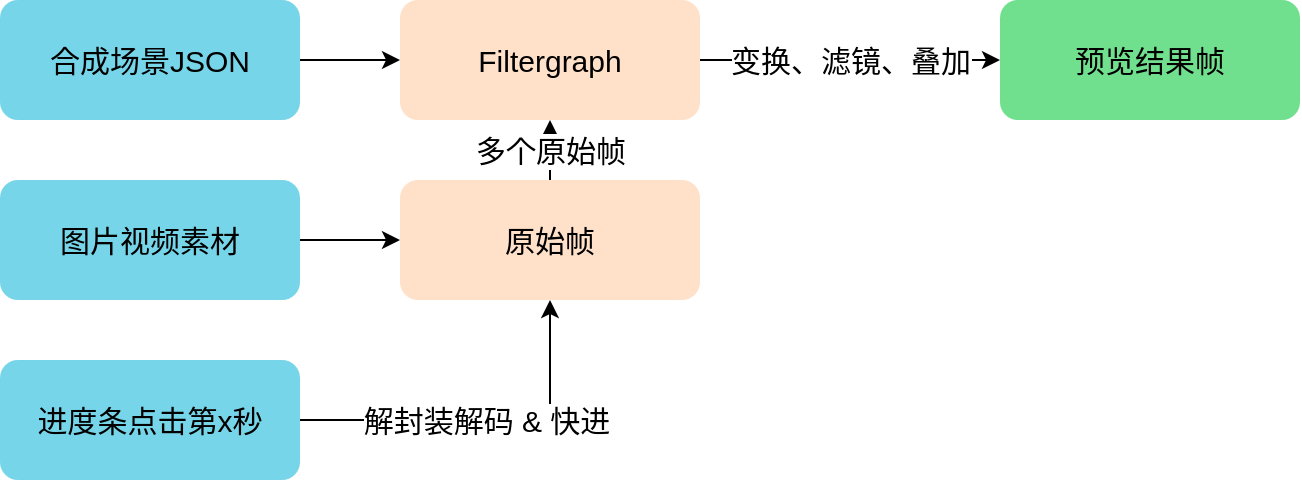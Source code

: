 <mxfile version="24.7.7">
  <diagram name="第 1 页" id="vhEut15Kak1xEYn5B31E">
    <mxGraphModel dx="954" dy="557" grid="1" gridSize="10" guides="1" tooltips="1" connect="1" arrows="1" fold="1" page="1" pageScale="1" pageWidth="827" pageHeight="1169" math="0" shadow="0">
      <root>
        <mxCell id="0" />
        <mxCell id="1" parent="0" />
        <mxCell id="JvDSZgQpRml9D514sd0_-27" value="" style="edgeStyle=orthogonalEdgeStyle;rounded=0;orthogonalLoop=1;jettySize=auto;html=1;fontSize=15;" parent="1" source="JvDSZgQpRml9D514sd0_-21" target="JvDSZgQpRml9D514sd0_-24" edge="1">
          <mxGeometry relative="1" as="geometry" />
        </mxCell>
        <mxCell id="JvDSZgQpRml9D514sd0_-21" value="&lt;font color=&quot;#000000&quot; style=&quot;font-size: 15px;&quot;&gt;合成场景JSON&lt;/font&gt;" style="whiteSpace=wrap;html=1;rounded=1;fontSize=15;fillColor=#76D5E8;strokeColor=none;fontColor=#FFFFFF;" parent="1" vertex="1">
          <mxGeometry x="80" y="620" width="150" height="60" as="geometry" />
        </mxCell>
        <mxCell id="JvDSZgQpRml9D514sd0_-30" style="edgeStyle=orthogonalEdgeStyle;rounded=0;orthogonalLoop=1;jettySize=auto;html=1;exitX=1;exitY=0.5;exitDx=0;exitDy=0;entryX=0;entryY=0.5;entryDx=0;entryDy=0;fontSize=15;" parent="1" source="JvDSZgQpRml9D514sd0_-22" target="JvDSZgQpRml9D514sd0_-25" edge="1">
          <mxGeometry relative="1" as="geometry" />
        </mxCell>
        <mxCell id="JvDSZgQpRml9D514sd0_-22" value="&lt;font color=&quot;#000000&quot; style=&quot;font-size: 15px;&quot;&gt;图片视频素材&lt;/font&gt;" style="whiteSpace=wrap;html=1;rounded=1;fontSize=15;fillColor=#76D5E8;strokeColor=none;fontColor=#FFFFFF;" parent="1" vertex="1">
          <mxGeometry x="80" y="710" width="150" height="60" as="geometry" />
        </mxCell>
        <mxCell id="JvDSZgQpRml9D514sd0_-32" value="解封装解码 &amp;amp; 快进" style="edgeStyle=orthogonalEdgeStyle;rounded=0;orthogonalLoop=1;jettySize=auto;html=1;exitX=1;exitY=0.5;exitDx=0;exitDy=0;entryX=0.5;entryY=1;entryDx=0;entryDy=0;fontSize=15;" parent="1" source="JvDSZgQpRml9D514sd0_-23" target="JvDSZgQpRml9D514sd0_-25" edge="1">
          <mxGeometry x="0.005" relative="1" as="geometry">
            <mxPoint as="offset" />
          </mxGeometry>
        </mxCell>
        <mxCell id="JvDSZgQpRml9D514sd0_-23" value="&lt;font color=&quot;#000000&quot; style=&quot;font-size: 15px;&quot;&gt;进度条点击第x秒&lt;/font&gt;" style="whiteSpace=wrap;html=1;rounded=1;fontSize=15;fillColor=#76D5E8;strokeColor=none;fontColor=#FFFFFF;" parent="1" vertex="1">
          <mxGeometry x="80" y="800" width="150" height="60" as="geometry" />
        </mxCell>
        <mxCell id="JvDSZgQpRml9D514sd0_-28" value="变换、滤镜、叠加" style="edgeStyle=orthogonalEdgeStyle;rounded=0;orthogonalLoop=1;jettySize=auto;html=1;exitX=1;exitY=0.5;exitDx=0;exitDy=0;entryX=0;entryY=0.5;entryDx=0;entryDy=0;fontSize=15;" parent="1" source="JvDSZgQpRml9D514sd0_-24" target="JvDSZgQpRml9D514sd0_-26" edge="1">
          <mxGeometry relative="1" as="geometry" />
        </mxCell>
        <mxCell id="JvDSZgQpRml9D514sd0_-24" value="Filtergraph" style="whiteSpace=wrap;html=1;rounded=1;fontSize=15;fillColor=#FFE1C9;strokeColor=none;" parent="1" vertex="1">
          <mxGeometry x="280" y="620" width="150" height="60" as="geometry" />
        </mxCell>
        <mxCell id="JvDSZgQpRml9D514sd0_-31" value="多个原始帧" style="edgeStyle=orthogonalEdgeStyle;rounded=0;orthogonalLoop=1;jettySize=auto;html=1;exitX=0.5;exitY=0;exitDx=0;exitDy=0;entryX=0.5;entryY=1;entryDx=0;entryDy=0;fontSize=15;" parent="1" source="JvDSZgQpRml9D514sd0_-25" target="JvDSZgQpRml9D514sd0_-24" edge="1">
          <mxGeometry x="0.037" relative="1" as="geometry">
            <mxPoint as="offset" />
          </mxGeometry>
        </mxCell>
        <mxCell id="JvDSZgQpRml9D514sd0_-25" value="原始帧" style="whiteSpace=wrap;html=1;rounded=1;fontSize=15;fillColor=#FFE1C9;strokeColor=none;" parent="1" vertex="1">
          <mxGeometry x="280" y="710" width="150" height="60" as="geometry" />
        </mxCell>
        <mxCell id="JvDSZgQpRml9D514sd0_-26" value="预览结果帧" style="whiteSpace=wrap;html=1;rounded=1;fontSize=15;fillColor=#71E08E;strokeColor=none;fontColor=#000000;gradientColor=none;" parent="1" vertex="1">
          <mxGeometry x="580" y="620" width="150" height="60" as="geometry" />
        </mxCell>
      </root>
    </mxGraphModel>
  </diagram>
</mxfile>
